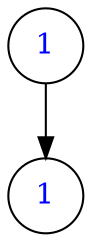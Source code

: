 digraph Grafica {
	node [fillcolor=white fontcolor=blue shape=circle style=filled]
	x1 [label=1]
	x2 [label=1]
	x1 -> x2
}
